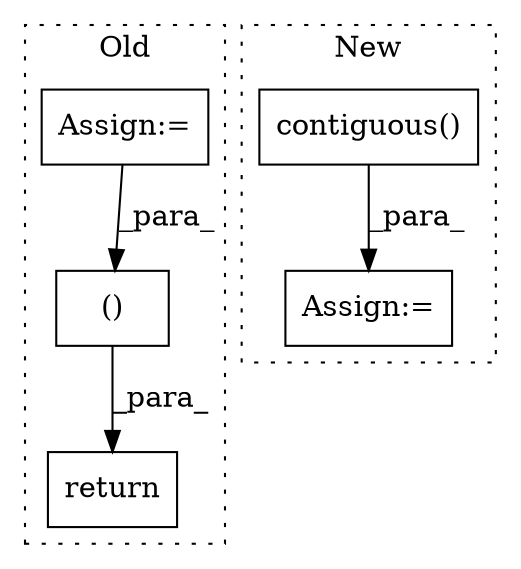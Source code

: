 digraph G {
subgraph cluster0 {
1 [label="()" a="54" s="7623" l="17" shape="box"];
4 [label="return" a="93" s="7598" l="7" shape="box"];
5 [label="Assign:=" a="68" s="6941" l="3" shape="box"];
label = "Old";
style="dotted";
}
subgraph cluster1 {
2 [label="contiguous()" a="75" s="4788" l="14" shape="box"];
3 [label="Assign:=" a="68" s="4785" l="3" shape="box"];
label = "New";
style="dotted";
}
1 -> 4 [label="_para_"];
2 -> 3 [label="_para_"];
5 -> 1 [label="_para_"];
}